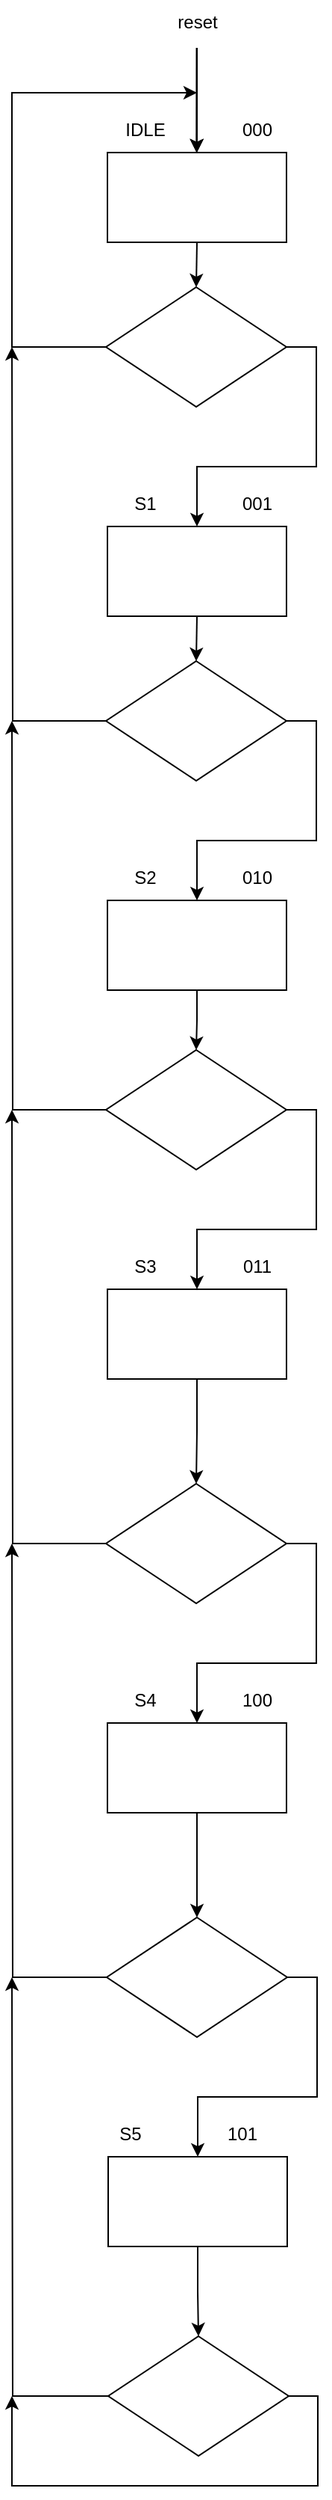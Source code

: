 <mxfile version="22.1.7" type="github">
  <diagram id="C5RBs43oDa-KdzZeNtuy" name="Page-1">
    <mxGraphModel dx="1400" dy="755" grid="1" gridSize="10" guides="1" tooltips="1" connect="1" arrows="1" fold="1" page="1" pageScale="1" pageWidth="827" pageHeight="1169" math="0" shadow="0">
      <root>
        <mxCell id="WIyWlLk6GJQsqaUBKTNV-0" />
        <mxCell id="WIyWlLk6GJQsqaUBKTNV-1" parent="WIyWlLk6GJQsqaUBKTNV-0" />
        <mxCell id="Uc2ZC4XFaOgmSLlMXt0B-16" style="edgeStyle=orthogonalEdgeStyle;rounded=0;orthogonalLoop=1;jettySize=auto;html=1;exitX=0.5;exitY=1;exitDx=0;exitDy=0;entryX=0.5;entryY=0;entryDx=0;entryDy=0;" edge="1" parent="WIyWlLk6GJQsqaUBKTNV-1" source="Uc2ZC4XFaOgmSLlMXt0B-1" target="Uc2ZC4XFaOgmSLlMXt0B-15">
          <mxGeometry relative="1" as="geometry" />
        </mxCell>
        <mxCell id="Uc2ZC4XFaOgmSLlMXt0B-1" value="" style="rounded=0;whiteSpace=wrap;html=1;" vertex="1" parent="WIyWlLk6GJQsqaUBKTNV-1">
          <mxGeometry x="354" y="110" width="120" height="60" as="geometry" />
        </mxCell>
        <mxCell id="Uc2ZC4XFaOgmSLlMXt0B-41" style="edgeStyle=orthogonalEdgeStyle;rounded=0;orthogonalLoop=1;jettySize=auto;html=1;exitX=0.5;exitY=1;exitDx=0;exitDy=0;entryX=0.5;entryY=0;entryDx=0;entryDy=0;" edge="1" parent="WIyWlLk6GJQsqaUBKTNV-1" source="Uc2ZC4XFaOgmSLlMXt0B-5" target="Uc2ZC4XFaOgmSLlMXt0B-23">
          <mxGeometry relative="1" as="geometry" />
        </mxCell>
        <mxCell id="Uc2ZC4XFaOgmSLlMXt0B-5" value="" style="rounded=0;whiteSpace=wrap;html=1;" vertex="1" parent="WIyWlLk6GJQsqaUBKTNV-1">
          <mxGeometry x="354" y="360" width="120" height="60" as="geometry" />
        </mxCell>
        <mxCell id="Uc2ZC4XFaOgmSLlMXt0B-7" value="" style="endArrow=classic;html=1;rounded=0;entryX=0.5;entryY=0;entryDx=0;entryDy=0;" edge="1" parent="WIyWlLk6GJQsqaUBKTNV-1" target="Uc2ZC4XFaOgmSLlMXt0B-1">
          <mxGeometry width="50" height="50" relative="1" as="geometry">
            <mxPoint x="414" y="40" as="sourcePoint" />
            <mxPoint x="420" y="50" as="targetPoint" />
          </mxGeometry>
        </mxCell>
        <mxCell id="Uc2ZC4XFaOgmSLlMXt0B-8" value="" style="endArrow=classic;html=1;rounded=0;entryX=0.5;entryY=0;entryDx=0;entryDy=0;" edge="1" parent="WIyWlLk6GJQsqaUBKTNV-1">
          <mxGeometry width="50" height="50" relative="1" as="geometry">
            <mxPoint x="413.76" y="40" as="sourcePoint" />
            <mxPoint x="413.76" y="110" as="targetPoint" />
          </mxGeometry>
        </mxCell>
        <mxCell id="Uc2ZC4XFaOgmSLlMXt0B-9" value="" style="endArrow=classic;html=1;rounded=0;entryX=0.5;entryY=0;entryDx=0;entryDy=0;" edge="1" parent="WIyWlLk6GJQsqaUBKTNV-1">
          <mxGeometry width="50" height="50" relative="1" as="geometry">
            <mxPoint x="414" y="40" as="sourcePoint" />
            <mxPoint x="413.76" y="110" as="targetPoint" />
          </mxGeometry>
        </mxCell>
        <mxCell id="Uc2ZC4XFaOgmSLlMXt0B-10" value="reset" style="text;html=1;align=center;verticalAlign=middle;resizable=0;points=[];autosize=1;strokeColor=none;fillColor=none;" vertex="1" parent="WIyWlLk6GJQsqaUBKTNV-1">
          <mxGeometry x="389" y="8" width="50" height="30" as="geometry" />
        </mxCell>
        <mxCell id="Uc2ZC4XFaOgmSLlMXt0B-12" value="IDLE" style="text;html=1;align=center;verticalAlign=middle;resizable=0;points=[];autosize=1;strokeColor=none;fillColor=none;" vertex="1" parent="WIyWlLk6GJQsqaUBKTNV-1">
          <mxGeometry x="354" y="80" width="50" height="30" as="geometry" />
        </mxCell>
        <mxCell id="Uc2ZC4XFaOgmSLlMXt0B-13" value="000" style="text;html=1;align=center;verticalAlign=middle;resizable=0;points=[];autosize=1;strokeColor=none;fillColor=none;" vertex="1" parent="WIyWlLk6GJQsqaUBKTNV-1">
          <mxGeometry x="434" y="80" width="40" height="30" as="geometry" />
        </mxCell>
        <mxCell id="Uc2ZC4XFaOgmSLlMXt0B-17" style="edgeStyle=orthogonalEdgeStyle;rounded=0;orthogonalLoop=1;jettySize=auto;html=1;exitX=0;exitY=0.5;exitDx=0;exitDy=0;" edge="1" parent="WIyWlLk6GJQsqaUBKTNV-1" source="Uc2ZC4XFaOgmSLlMXt0B-15">
          <mxGeometry relative="1" as="geometry">
            <mxPoint x="414" y="70" as="targetPoint" />
            <Array as="points">
              <mxPoint x="290" y="240" />
              <mxPoint x="290" y="70" />
            </Array>
          </mxGeometry>
        </mxCell>
        <mxCell id="Uc2ZC4XFaOgmSLlMXt0B-18" style="edgeStyle=orthogonalEdgeStyle;rounded=0;orthogonalLoop=1;jettySize=auto;html=1;exitX=1;exitY=0.5;exitDx=0;exitDy=0;entryX=0.5;entryY=0;entryDx=0;entryDy=0;" edge="1" parent="WIyWlLk6GJQsqaUBKTNV-1" source="Uc2ZC4XFaOgmSLlMXt0B-15" target="Uc2ZC4XFaOgmSLlMXt0B-5">
          <mxGeometry relative="1" as="geometry" />
        </mxCell>
        <mxCell id="Uc2ZC4XFaOgmSLlMXt0B-15" value="" style="rhombus;whiteSpace=wrap;html=1;" vertex="1" parent="WIyWlLk6GJQsqaUBKTNV-1">
          <mxGeometry x="353" y="200" width="121" height="80" as="geometry" />
        </mxCell>
        <mxCell id="Uc2ZC4XFaOgmSLlMXt0B-19" value="S1" style="text;html=1;align=center;verticalAlign=middle;resizable=0;points=[];autosize=1;strokeColor=none;fillColor=none;" vertex="1" parent="WIyWlLk6GJQsqaUBKTNV-1">
          <mxGeometry x="359" y="330" width="40" height="30" as="geometry" />
        </mxCell>
        <mxCell id="Uc2ZC4XFaOgmSLlMXt0B-20" value="001" style="text;html=1;align=center;verticalAlign=middle;resizable=0;points=[];autosize=1;strokeColor=none;fillColor=none;" vertex="1" parent="WIyWlLk6GJQsqaUBKTNV-1">
          <mxGeometry x="434" y="330" width="40" height="30" as="geometry" />
        </mxCell>
        <mxCell id="Uc2ZC4XFaOgmSLlMXt0B-43" style="edgeStyle=orthogonalEdgeStyle;rounded=0;orthogonalLoop=1;jettySize=auto;html=1;exitX=0.5;exitY=1;exitDx=0;exitDy=0;entryX=0.5;entryY=0;entryDx=0;entryDy=0;" edge="1" parent="WIyWlLk6GJQsqaUBKTNV-1" source="Uc2ZC4XFaOgmSLlMXt0B-21" target="Uc2ZC4XFaOgmSLlMXt0B-28">
          <mxGeometry relative="1" as="geometry" />
        </mxCell>
        <mxCell id="Uc2ZC4XFaOgmSLlMXt0B-21" value="" style="rounded=0;whiteSpace=wrap;html=1;" vertex="1" parent="WIyWlLk6GJQsqaUBKTNV-1">
          <mxGeometry x="354" y="610" width="120" height="60" as="geometry" />
        </mxCell>
        <mxCell id="Uc2ZC4XFaOgmSLlMXt0B-22" style="edgeStyle=orthogonalEdgeStyle;rounded=0;orthogonalLoop=1;jettySize=auto;html=1;exitX=1;exitY=0.5;exitDx=0;exitDy=0;entryX=0.5;entryY=0;entryDx=0;entryDy=0;" edge="1" parent="WIyWlLk6GJQsqaUBKTNV-1" source="Uc2ZC4XFaOgmSLlMXt0B-23" target="Uc2ZC4XFaOgmSLlMXt0B-21">
          <mxGeometry relative="1" as="geometry" />
        </mxCell>
        <mxCell id="Uc2ZC4XFaOgmSLlMXt0B-42" style="edgeStyle=orthogonalEdgeStyle;rounded=0;orthogonalLoop=1;jettySize=auto;html=1;exitX=0;exitY=0.5;exitDx=0;exitDy=0;" edge="1" parent="WIyWlLk6GJQsqaUBKTNV-1" source="Uc2ZC4XFaOgmSLlMXt0B-23">
          <mxGeometry relative="1" as="geometry">
            <mxPoint x="290" y="240" as="targetPoint" />
          </mxGeometry>
        </mxCell>
        <mxCell id="Uc2ZC4XFaOgmSLlMXt0B-23" value="" style="rhombus;whiteSpace=wrap;html=1;" vertex="1" parent="WIyWlLk6GJQsqaUBKTNV-1">
          <mxGeometry x="353" y="450" width="121" height="80" as="geometry" />
        </mxCell>
        <mxCell id="Uc2ZC4XFaOgmSLlMXt0B-24" value="S2" style="text;html=1;align=center;verticalAlign=middle;resizable=0;points=[];autosize=1;strokeColor=none;fillColor=none;" vertex="1" parent="WIyWlLk6GJQsqaUBKTNV-1">
          <mxGeometry x="359" y="580" width="40" height="30" as="geometry" />
        </mxCell>
        <mxCell id="Uc2ZC4XFaOgmSLlMXt0B-25" value="010" style="text;html=1;align=center;verticalAlign=middle;resizable=0;points=[];autosize=1;strokeColor=none;fillColor=none;" vertex="1" parent="WIyWlLk6GJQsqaUBKTNV-1">
          <mxGeometry x="434" y="580" width="40" height="30" as="geometry" />
        </mxCell>
        <mxCell id="Uc2ZC4XFaOgmSLlMXt0B-45" style="edgeStyle=orthogonalEdgeStyle;rounded=0;orthogonalLoop=1;jettySize=auto;html=1;exitX=0.5;exitY=1;exitDx=0;exitDy=0;entryX=0.5;entryY=0;entryDx=0;entryDy=0;" edge="1" parent="WIyWlLk6GJQsqaUBKTNV-1" source="Uc2ZC4XFaOgmSLlMXt0B-26" target="Uc2ZC4XFaOgmSLlMXt0B-33">
          <mxGeometry relative="1" as="geometry" />
        </mxCell>
        <mxCell id="Uc2ZC4XFaOgmSLlMXt0B-26" value="" style="rounded=0;whiteSpace=wrap;html=1;" vertex="1" parent="WIyWlLk6GJQsqaUBKTNV-1">
          <mxGeometry x="354" y="870" width="120" height="60" as="geometry" />
        </mxCell>
        <mxCell id="Uc2ZC4XFaOgmSLlMXt0B-27" style="edgeStyle=orthogonalEdgeStyle;rounded=0;orthogonalLoop=1;jettySize=auto;html=1;exitX=1;exitY=0.5;exitDx=0;exitDy=0;entryX=0.5;entryY=0;entryDx=0;entryDy=0;" edge="1" parent="WIyWlLk6GJQsqaUBKTNV-1" source="Uc2ZC4XFaOgmSLlMXt0B-28" target="Uc2ZC4XFaOgmSLlMXt0B-26">
          <mxGeometry relative="1" as="geometry" />
        </mxCell>
        <mxCell id="Uc2ZC4XFaOgmSLlMXt0B-44" style="edgeStyle=orthogonalEdgeStyle;rounded=0;orthogonalLoop=1;jettySize=auto;html=1;exitX=0;exitY=0.5;exitDx=0;exitDy=0;" edge="1" parent="WIyWlLk6GJQsqaUBKTNV-1" source="Uc2ZC4XFaOgmSLlMXt0B-28">
          <mxGeometry relative="1" as="geometry">
            <mxPoint x="290" y="490" as="targetPoint" />
          </mxGeometry>
        </mxCell>
        <mxCell id="Uc2ZC4XFaOgmSLlMXt0B-28" value="" style="rhombus;whiteSpace=wrap;html=1;" vertex="1" parent="WIyWlLk6GJQsqaUBKTNV-1">
          <mxGeometry x="353" y="710" width="121" height="80" as="geometry" />
        </mxCell>
        <mxCell id="Uc2ZC4XFaOgmSLlMXt0B-29" value="S3" style="text;html=1;align=center;verticalAlign=middle;resizable=0;points=[];autosize=1;strokeColor=none;fillColor=none;" vertex="1" parent="WIyWlLk6GJQsqaUBKTNV-1">
          <mxGeometry x="359" y="840" width="40" height="30" as="geometry" />
        </mxCell>
        <mxCell id="Uc2ZC4XFaOgmSLlMXt0B-30" value="011" style="text;html=1;align=center;verticalAlign=middle;resizable=0;points=[];autosize=1;strokeColor=none;fillColor=none;" vertex="1" parent="WIyWlLk6GJQsqaUBKTNV-1">
          <mxGeometry x="434" y="840" width="40" height="30" as="geometry" />
        </mxCell>
        <mxCell id="Uc2ZC4XFaOgmSLlMXt0B-48" style="edgeStyle=orthogonalEdgeStyle;rounded=0;orthogonalLoop=1;jettySize=auto;html=1;exitX=0.5;exitY=1;exitDx=0;exitDy=0;entryX=0.5;entryY=0;entryDx=0;entryDy=0;" edge="1" parent="WIyWlLk6GJQsqaUBKTNV-1" source="Uc2ZC4XFaOgmSLlMXt0B-31" target="Uc2ZC4XFaOgmSLlMXt0B-38">
          <mxGeometry relative="1" as="geometry" />
        </mxCell>
        <mxCell id="Uc2ZC4XFaOgmSLlMXt0B-31" value="" style="rounded=0;whiteSpace=wrap;html=1;" vertex="1" parent="WIyWlLk6GJQsqaUBKTNV-1">
          <mxGeometry x="354" y="1160" width="120" height="60" as="geometry" />
        </mxCell>
        <mxCell id="Uc2ZC4XFaOgmSLlMXt0B-32" style="edgeStyle=orthogonalEdgeStyle;rounded=0;orthogonalLoop=1;jettySize=auto;html=1;exitX=1;exitY=0.5;exitDx=0;exitDy=0;entryX=0.5;entryY=0;entryDx=0;entryDy=0;" edge="1" parent="WIyWlLk6GJQsqaUBKTNV-1" source="Uc2ZC4XFaOgmSLlMXt0B-33" target="Uc2ZC4XFaOgmSLlMXt0B-31">
          <mxGeometry relative="1" as="geometry" />
        </mxCell>
        <mxCell id="Uc2ZC4XFaOgmSLlMXt0B-46" style="edgeStyle=orthogonalEdgeStyle;rounded=0;orthogonalLoop=1;jettySize=auto;html=1;exitX=0;exitY=0.5;exitDx=0;exitDy=0;" edge="1" parent="WIyWlLk6GJQsqaUBKTNV-1" source="Uc2ZC4XFaOgmSLlMXt0B-33">
          <mxGeometry relative="1" as="geometry">
            <mxPoint x="290" y="750" as="targetPoint" />
          </mxGeometry>
        </mxCell>
        <mxCell id="Uc2ZC4XFaOgmSLlMXt0B-33" value="" style="rhombus;whiteSpace=wrap;html=1;" vertex="1" parent="WIyWlLk6GJQsqaUBKTNV-1">
          <mxGeometry x="353" y="1000" width="121" height="80" as="geometry" />
        </mxCell>
        <mxCell id="Uc2ZC4XFaOgmSLlMXt0B-34" value="S4" style="text;html=1;align=center;verticalAlign=middle;resizable=0;points=[];autosize=1;strokeColor=none;fillColor=none;" vertex="1" parent="WIyWlLk6GJQsqaUBKTNV-1">
          <mxGeometry x="359" y="1130" width="40" height="30" as="geometry" />
        </mxCell>
        <mxCell id="Uc2ZC4XFaOgmSLlMXt0B-35" value="100" style="text;html=1;align=center;verticalAlign=middle;resizable=0;points=[];autosize=1;strokeColor=none;fillColor=none;" vertex="1" parent="WIyWlLk6GJQsqaUBKTNV-1">
          <mxGeometry x="434" y="1130" width="40" height="30" as="geometry" />
        </mxCell>
        <mxCell id="Uc2ZC4XFaOgmSLlMXt0B-54" style="edgeStyle=orthogonalEdgeStyle;rounded=0;orthogonalLoop=1;jettySize=auto;html=1;exitX=0.5;exitY=1;exitDx=0;exitDy=0;entryX=0.5;entryY=0;entryDx=0;entryDy=0;" edge="1" parent="WIyWlLk6GJQsqaUBKTNV-1" source="Uc2ZC4XFaOgmSLlMXt0B-36" target="Uc2ZC4XFaOgmSLlMXt0B-51">
          <mxGeometry relative="1" as="geometry" />
        </mxCell>
        <mxCell id="Uc2ZC4XFaOgmSLlMXt0B-36" value="" style="rounded=0;whiteSpace=wrap;html=1;" vertex="1" parent="WIyWlLk6GJQsqaUBKTNV-1">
          <mxGeometry x="354.5" y="1450" width="120" height="60" as="geometry" />
        </mxCell>
        <mxCell id="Uc2ZC4XFaOgmSLlMXt0B-37" style="edgeStyle=orthogonalEdgeStyle;rounded=0;orthogonalLoop=1;jettySize=auto;html=1;exitX=1;exitY=0.5;exitDx=0;exitDy=0;entryX=0.5;entryY=0;entryDx=0;entryDy=0;" edge="1" parent="WIyWlLk6GJQsqaUBKTNV-1" source="Uc2ZC4XFaOgmSLlMXt0B-38" target="Uc2ZC4XFaOgmSLlMXt0B-36">
          <mxGeometry relative="1" as="geometry" />
        </mxCell>
        <mxCell id="Uc2ZC4XFaOgmSLlMXt0B-47" style="edgeStyle=orthogonalEdgeStyle;rounded=0;orthogonalLoop=1;jettySize=auto;html=1;exitX=0;exitY=0.5;exitDx=0;exitDy=0;" edge="1" parent="WIyWlLk6GJQsqaUBKTNV-1" source="Uc2ZC4XFaOgmSLlMXt0B-38">
          <mxGeometry relative="1" as="geometry">
            <mxPoint x="290" y="1040" as="targetPoint" />
          </mxGeometry>
        </mxCell>
        <mxCell id="Uc2ZC4XFaOgmSLlMXt0B-38" value="" style="rhombus;whiteSpace=wrap;html=1;" vertex="1" parent="WIyWlLk6GJQsqaUBKTNV-1">
          <mxGeometry x="353.5" y="1290" width="121" height="80" as="geometry" />
        </mxCell>
        <mxCell id="Uc2ZC4XFaOgmSLlMXt0B-39" value="S5" style="text;html=1;align=center;verticalAlign=middle;resizable=0;points=[];autosize=1;strokeColor=none;fillColor=none;" vertex="1" parent="WIyWlLk6GJQsqaUBKTNV-1">
          <mxGeometry x="349" y="1420" width="40" height="30" as="geometry" />
        </mxCell>
        <mxCell id="Uc2ZC4XFaOgmSLlMXt0B-40" value="101" style="text;html=1;align=center;verticalAlign=middle;resizable=0;points=[];autosize=1;strokeColor=none;fillColor=none;" vertex="1" parent="WIyWlLk6GJQsqaUBKTNV-1">
          <mxGeometry x="424" y="1420" width="40" height="30" as="geometry" />
        </mxCell>
        <mxCell id="Uc2ZC4XFaOgmSLlMXt0B-55" style="edgeStyle=orthogonalEdgeStyle;rounded=0;orthogonalLoop=1;jettySize=auto;html=1;exitX=0;exitY=0.5;exitDx=0;exitDy=0;" edge="1" parent="WIyWlLk6GJQsqaUBKTNV-1" source="Uc2ZC4XFaOgmSLlMXt0B-51">
          <mxGeometry relative="1" as="geometry">
            <mxPoint x="290" y="1330" as="targetPoint" />
          </mxGeometry>
        </mxCell>
        <mxCell id="Uc2ZC4XFaOgmSLlMXt0B-56" style="edgeStyle=orthogonalEdgeStyle;rounded=0;orthogonalLoop=1;jettySize=auto;html=1;exitX=1;exitY=0.5;exitDx=0;exitDy=0;" edge="1" parent="WIyWlLk6GJQsqaUBKTNV-1" source="Uc2ZC4XFaOgmSLlMXt0B-51">
          <mxGeometry relative="1" as="geometry">
            <mxPoint x="290" y="1610" as="targetPoint" />
            <Array as="points">
              <mxPoint x="495" y="1610" />
              <mxPoint x="495" y="1670" />
              <mxPoint x="290" y="1670" />
            </Array>
          </mxGeometry>
        </mxCell>
        <mxCell id="Uc2ZC4XFaOgmSLlMXt0B-51" value="" style="rhombus;whiteSpace=wrap;html=1;" vertex="1" parent="WIyWlLk6GJQsqaUBKTNV-1">
          <mxGeometry x="354.5" y="1570" width="121" height="80" as="geometry" />
        </mxCell>
      </root>
    </mxGraphModel>
  </diagram>
</mxfile>
